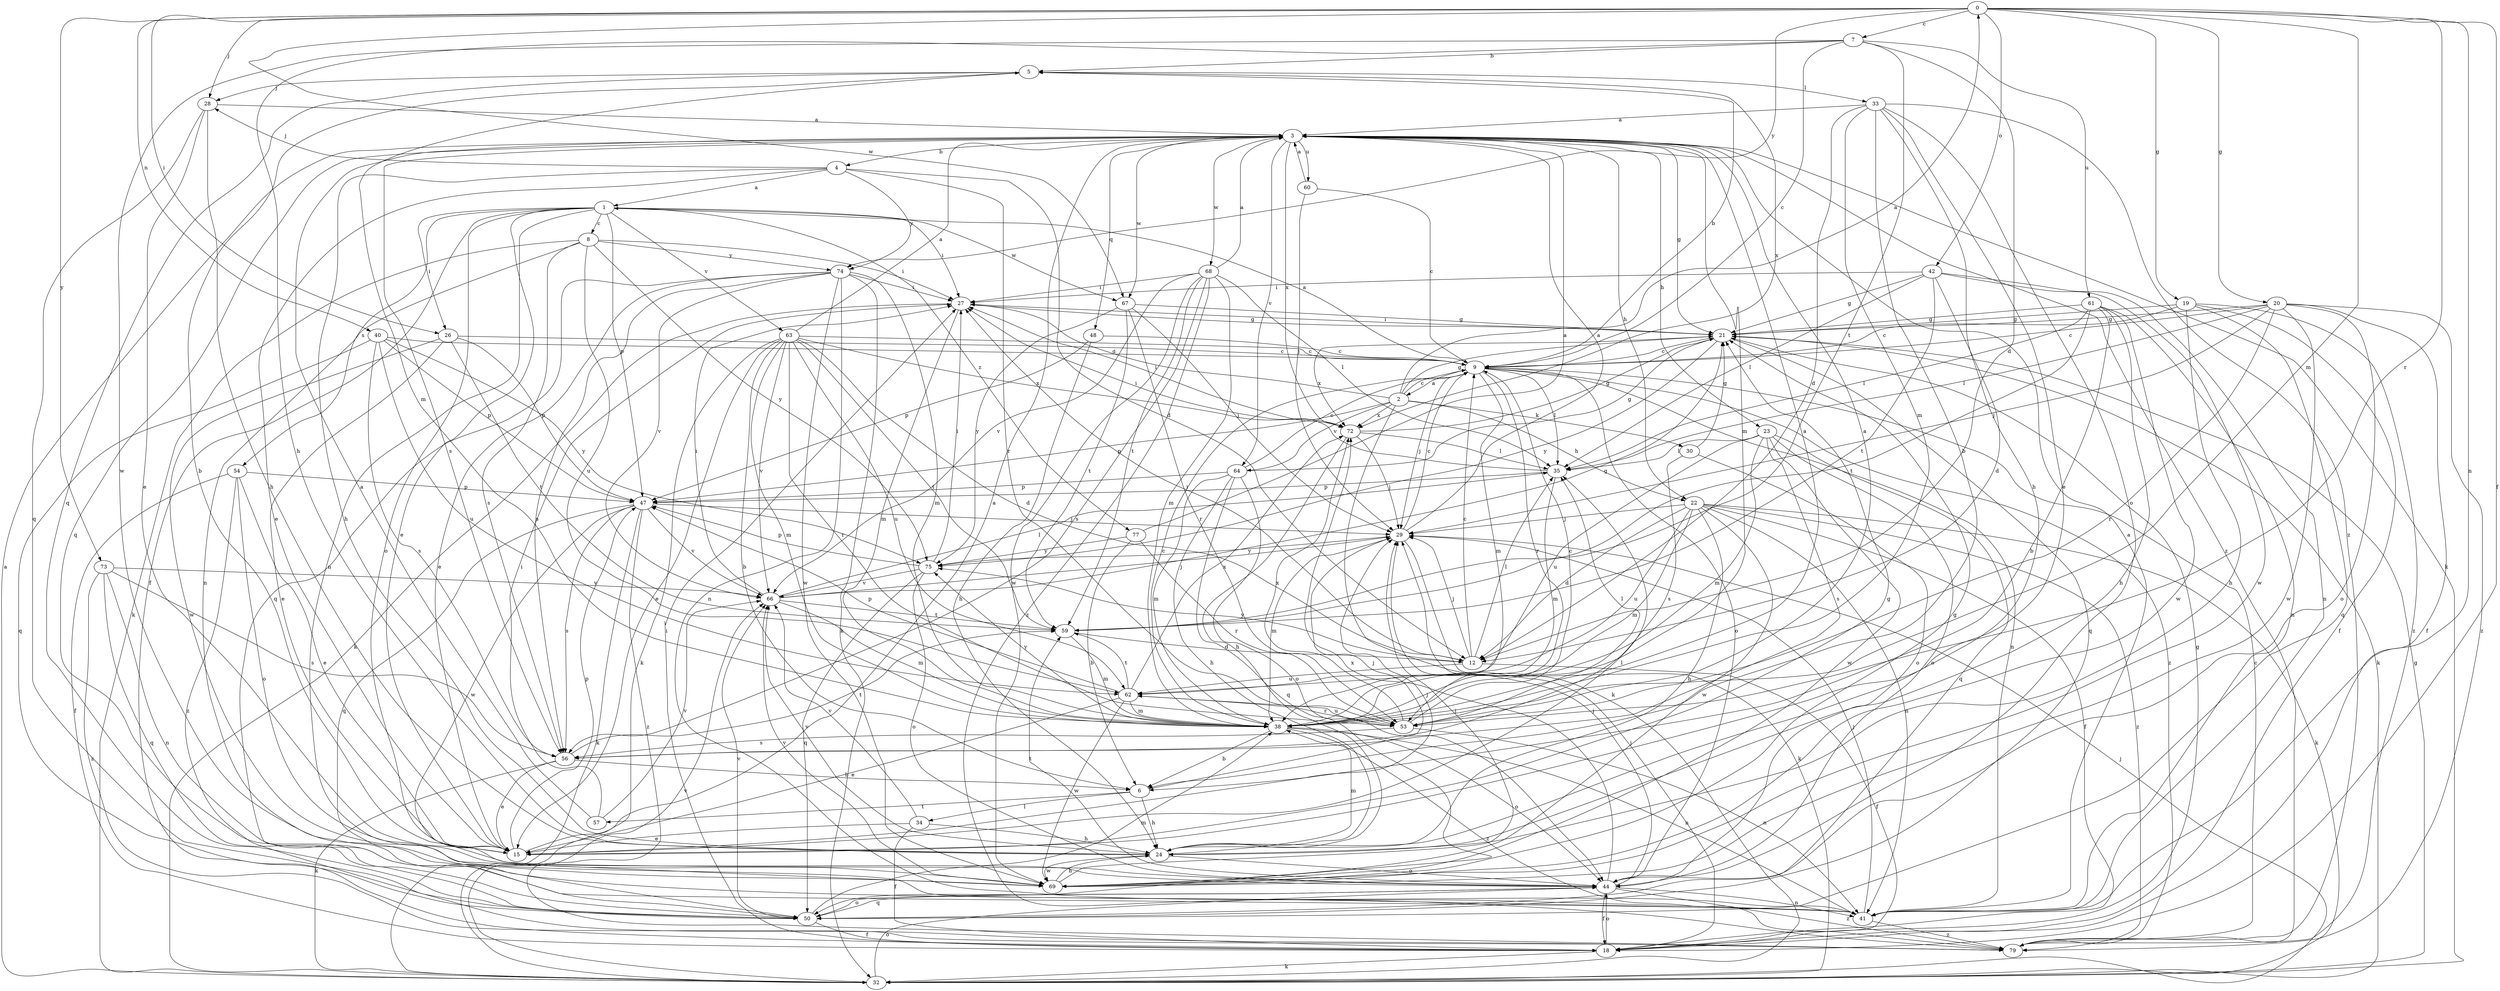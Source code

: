 strict digraph  {
0;
1;
2;
3;
4;
5;
6;
7;
8;
9;
12;
15;
18;
19;
20;
21;
22;
23;
24;
26;
27;
28;
29;
30;
32;
33;
34;
35;
38;
40;
41;
42;
44;
47;
48;
50;
53;
54;
56;
57;
59;
60;
61;
62;
63;
64;
66;
67;
68;
69;
72;
73;
74;
75;
77;
79;
0 -> 7  [label=c];
0 -> 18  [label=f];
0 -> 19  [label=g];
0 -> 20  [label=g];
0 -> 26  [label=i];
0 -> 28  [label=j];
0 -> 38  [label=m];
0 -> 40  [label=n];
0 -> 41  [label=n];
0 -> 42  [label=o];
0 -> 53  [label=r];
0 -> 67  [label=w];
0 -> 73  [label=y];
0 -> 74  [label=y];
1 -> 8  [label=c];
1 -> 15  [label=e];
1 -> 18  [label=f];
1 -> 26  [label=i];
1 -> 27  [label=i];
1 -> 41  [label=n];
1 -> 44  [label=o];
1 -> 47  [label=p];
1 -> 54  [label=s];
1 -> 63  [label=v];
1 -> 67  [label=w];
1 -> 77  [label=z];
2 -> 0  [label=a];
2 -> 9  [label=c];
2 -> 21  [label=g];
2 -> 22  [label=h];
2 -> 27  [label=i];
2 -> 30  [label=k];
2 -> 32  [label=k];
2 -> 47  [label=p];
2 -> 64  [label=v];
2 -> 72  [label=x];
3 -> 4  [label=b];
3 -> 21  [label=g];
3 -> 22  [label=h];
3 -> 23  [label=h];
3 -> 32  [label=k];
3 -> 38  [label=m];
3 -> 48  [label=q];
3 -> 50  [label=q];
3 -> 56  [label=s];
3 -> 60  [label=u];
3 -> 64  [label=v];
3 -> 67  [label=w];
3 -> 68  [label=w];
3 -> 72  [label=x];
3 -> 79  [label=z];
4 -> 1  [label=a];
4 -> 12  [label=d];
4 -> 15  [label=e];
4 -> 24  [label=h];
4 -> 28  [label=j];
4 -> 53  [label=r];
4 -> 74  [label=y];
5 -> 28  [label=j];
5 -> 33  [label=l];
5 -> 38  [label=m];
5 -> 50  [label=q];
5 -> 72  [label=x];
6 -> 24  [label=h];
6 -> 29  [label=j];
6 -> 34  [label=l];
6 -> 57  [label=t];
7 -> 5  [label=b];
7 -> 9  [label=c];
7 -> 12  [label=d];
7 -> 24  [label=h];
7 -> 59  [label=t];
7 -> 61  [label=u];
7 -> 69  [label=w];
8 -> 27  [label=i];
8 -> 32  [label=k];
8 -> 41  [label=n];
8 -> 56  [label=s];
8 -> 62  [label=u];
8 -> 74  [label=y];
8 -> 75  [label=y];
9 -> 1  [label=a];
9 -> 2  [label=a];
9 -> 5  [label=b];
9 -> 29  [label=j];
9 -> 35  [label=l];
9 -> 38  [label=m];
9 -> 41  [label=n];
9 -> 44  [label=o];
9 -> 53  [label=r];
9 -> 79  [label=z];
12 -> 9  [label=c];
12 -> 18  [label=f];
12 -> 27  [label=i];
12 -> 29  [label=j];
12 -> 35  [label=l];
12 -> 62  [label=u];
12 -> 75  [label=y];
15 -> 3  [label=a];
15 -> 5  [label=b];
15 -> 21  [label=g];
15 -> 29  [label=j];
15 -> 35  [label=l];
15 -> 47  [label=p];
18 -> 21  [label=g];
18 -> 27  [label=i];
18 -> 29  [label=j];
18 -> 32  [label=k];
18 -> 44  [label=o];
19 -> 9  [label=c];
19 -> 18  [label=f];
19 -> 21  [label=g];
19 -> 24  [label=h];
19 -> 50  [label=q];
19 -> 79  [label=z];
20 -> 9  [label=c];
20 -> 18  [label=f];
20 -> 21  [label=g];
20 -> 29  [label=j];
20 -> 35  [label=l];
20 -> 44  [label=o];
20 -> 53  [label=r];
20 -> 69  [label=w];
20 -> 79  [label=z];
21 -> 9  [label=c];
21 -> 27  [label=i];
21 -> 32  [label=k];
21 -> 50  [label=q];
21 -> 72  [label=x];
21 -> 75  [label=y];
22 -> 12  [label=d];
22 -> 18  [label=f];
22 -> 24  [label=h];
22 -> 29  [label=j];
22 -> 32  [label=k];
22 -> 38  [label=m];
22 -> 41  [label=n];
22 -> 62  [label=u];
22 -> 69  [label=w];
22 -> 79  [label=z];
23 -> 35  [label=l];
23 -> 38  [label=m];
23 -> 44  [label=o];
23 -> 50  [label=q];
23 -> 56  [label=s];
23 -> 62  [label=u];
23 -> 69  [label=w];
24 -> 38  [label=m];
24 -> 44  [label=o];
24 -> 66  [label=v];
24 -> 69  [label=w];
26 -> 9  [label=c];
26 -> 15  [label=e];
26 -> 47  [label=p];
26 -> 59  [label=t];
26 -> 69  [label=w];
27 -> 21  [label=g];
27 -> 32  [label=k];
27 -> 38  [label=m];
28 -> 3  [label=a];
28 -> 15  [label=e];
28 -> 24  [label=h];
28 -> 50  [label=q];
29 -> 3  [label=a];
29 -> 9  [label=c];
29 -> 32  [label=k];
29 -> 38  [label=m];
29 -> 75  [label=y];
30 -> 21  [label=g];
30 -> 44  [label=o];
30 -> 56  [label=s];
32 -> 3  [label=a];
32 -> 21  [label=g];
32 -> 29  [label=j];
32 -> 44  [label=o];
32 -> 66  [label=v];
33 -> 3  [label=a];
33 -> 6  [label=b];
33 -> 12  [label=d];
33 -> 15  [label=e];
33 -> 24  [label=h];
33 -> 38  [label=m];
33 -> 44  [label=o];
33 -> 79  [label=z];
34 -> 15  [label=e];
34 -> 18  [label=f];
34 -> 24  [label=h];
34 -> 66  [label=v];
35 -> 27  [label=i];
35 -> 38  [label=m];
35 -> 47  [label=p];
38 -> 3  [label=a];
38 -> 6  [label=b];
38 -> 9  [label=c];
38 -> 41  [label=n];
38 -> 44  [label=o];
38 -> 75  [label=y];
38 -> 79  [label=z];
40 -> 9  [label=c];
40 -> 47  [label=p];
40 -> 50  [label=q];
40 -> 56  [label=s];
40 -> 62  [label=u];
40 -> 75  [label=y];
41 -> 3  [label=a];
41 -> 29  [label=j];
41 -> 79  [label=z];
42 -> 12  [label=d];
42 -> 21  [label=g];
42 -> 27  [label=i];
42 -> 35  [label=l];
42 -> 41  [label=n];
42 -> 59  [label=t];
42 -> 69  [label=w];
44 -> 18  [label=f];
44 -> 29  [label=j];
44 -> 41  [label=n];
44 -> 50  [label=q];
44 -> 59  [label=t];
44 -> 72  [label=x];
44 -> 79  [label=z];
47 -> 29  [label=j];
47 -> 32  [label=k];
47 -> 50  [label=q];
47 -> 56  [label=s];
47 -> 66  [label=v];
47 -> 69  [label=w];
47 -> 79  [label=z];
48 -> 9  [label=c];
48 -> 24  [label=h];
48 -> 47  [label=p];
50 -> 18  [label=f];
50 -> 38  [label=m];
50 -> 44  [label=o];
50 -> 66  [label=v];
53 -> 3  [label=a];
53 -> 9  [label=c];
53 -> 35  [label=l];
53 -> 41  [label=n];
53 -> 56  [label=s];
53 -> 62  [label=u];
53 -> 72  [label=x];
54 -> 15  [label=e];
54 -> 18  [label=f];
54 -> 44  [label=o];
54 -> 47  [label=p];
54 -> 79  [label=z];
56 -> 6  [label=b];
56 -> 15  [label=e];
56 -> 32  [label=k];
56 -> 59  [label=t];
57 -> 3  [label=a];
57 -> 27  [label=i];
57 -> 66  [label=v];
59 -> 12  [label=d];
59 -> 38  [label=m];
60 -> 3  [label=a];
60 -> 9  [label=c];
60 -> 29  [label=j];
61 -> 6  [label=b];
61 -> 21  [label=g];
61 -> 24  [label=h];
61 -> 35  [label=l];
61 -> 41  [label=n];
61 -> 59  [label=t];
61 -> 69  [label=w];
62 -> 15  [label=e];
62 -> 38  [label=m];
62 -> 47  [label=p];
62 -> 53  [label=r];
62 -> 59  [label=t];
62 -> 69  [label=w];
62 -> 72  [label=x];
63 -> 3  [label=a];
63 -> 6  [label=b];
63 -> 9  [label=c];
63 -> 12  [label=d];
63 -> 15  [label=e];
63 -> 32  [label=k];
63 -> 38  [label=m];
63 -> 53  [label=r];
63 -> 59  [label=t];
63 -> 62  [label=u];
63 -> 66  [label=v];
63 -> 72  [label=x];
64 -> 9  [label=c];
64 -> 21  [label=g];
64 -> 24  [label=h];
64 -> 38  [label=m];
64 -> 44  [label=o];
64 -> 47  [label=p];
64 -> 50  [label=q];
66 -> 21  [label=g];
66 -> 27  [label=i];
66 -> 29  [label=j];
66 -> 35  [label=l];
66 -> 38  [label=m];
66 -> 59  [label=t];
67 -> 21  [label=g];
67 -> 29  [label=j];
67 -> 53  [label=r];
67 -> 59  [label=t];
67 -> 75  [label=y];
68 -> 3  [label=a];
68 -> 27  [label=i];
68 -> 35  [label=l];
68 -> 38  [label=m];
68 -> 56  [label=s];
68 -> 59  [label=t];
68 -> 66  [label=v];
68 -> 69  [label=w];
68 -> 79  [label=z];
69 -> 21  [label=g];
69 -> 24  [label=h];
69 -> 29  [label=j];
69 -> 66  [label=v];
72 -> 21  [label=g];
72 -> 24  [label=h];
72 -> 27  [label=i];
72 -> 29  [label=j];
72 -> 35  [label=l];
73 -> 41  [label=n];
73 -> 50  [label=q];
73 -> 56  [label=s];
73 -> 66  [label=v];
73 -> 79  [label=z];
74 -> 15  [label=e];
74 -> 27  [label=i];
74 -> 32  [label=k];
74 -> 38  [label=m];
74 -> 41  [label=n];
74 -> 50  [label=q];
74 -> 56  [label=s];
74 -> 66  [label=v];
74 -> 69  [label=w];
75 -> 27  [label=i];
75 -> 44  [label=o];
75 -> 47  [label=p];
75 -> 50  [label=q];
75 -> 66  [label=v];
77 -> 3  [label=a];
77 -> 6  [label=b];
77 -> 53  [label=r];
77 -> 75  [label=y];
79 -> 9  [label=c];
}
